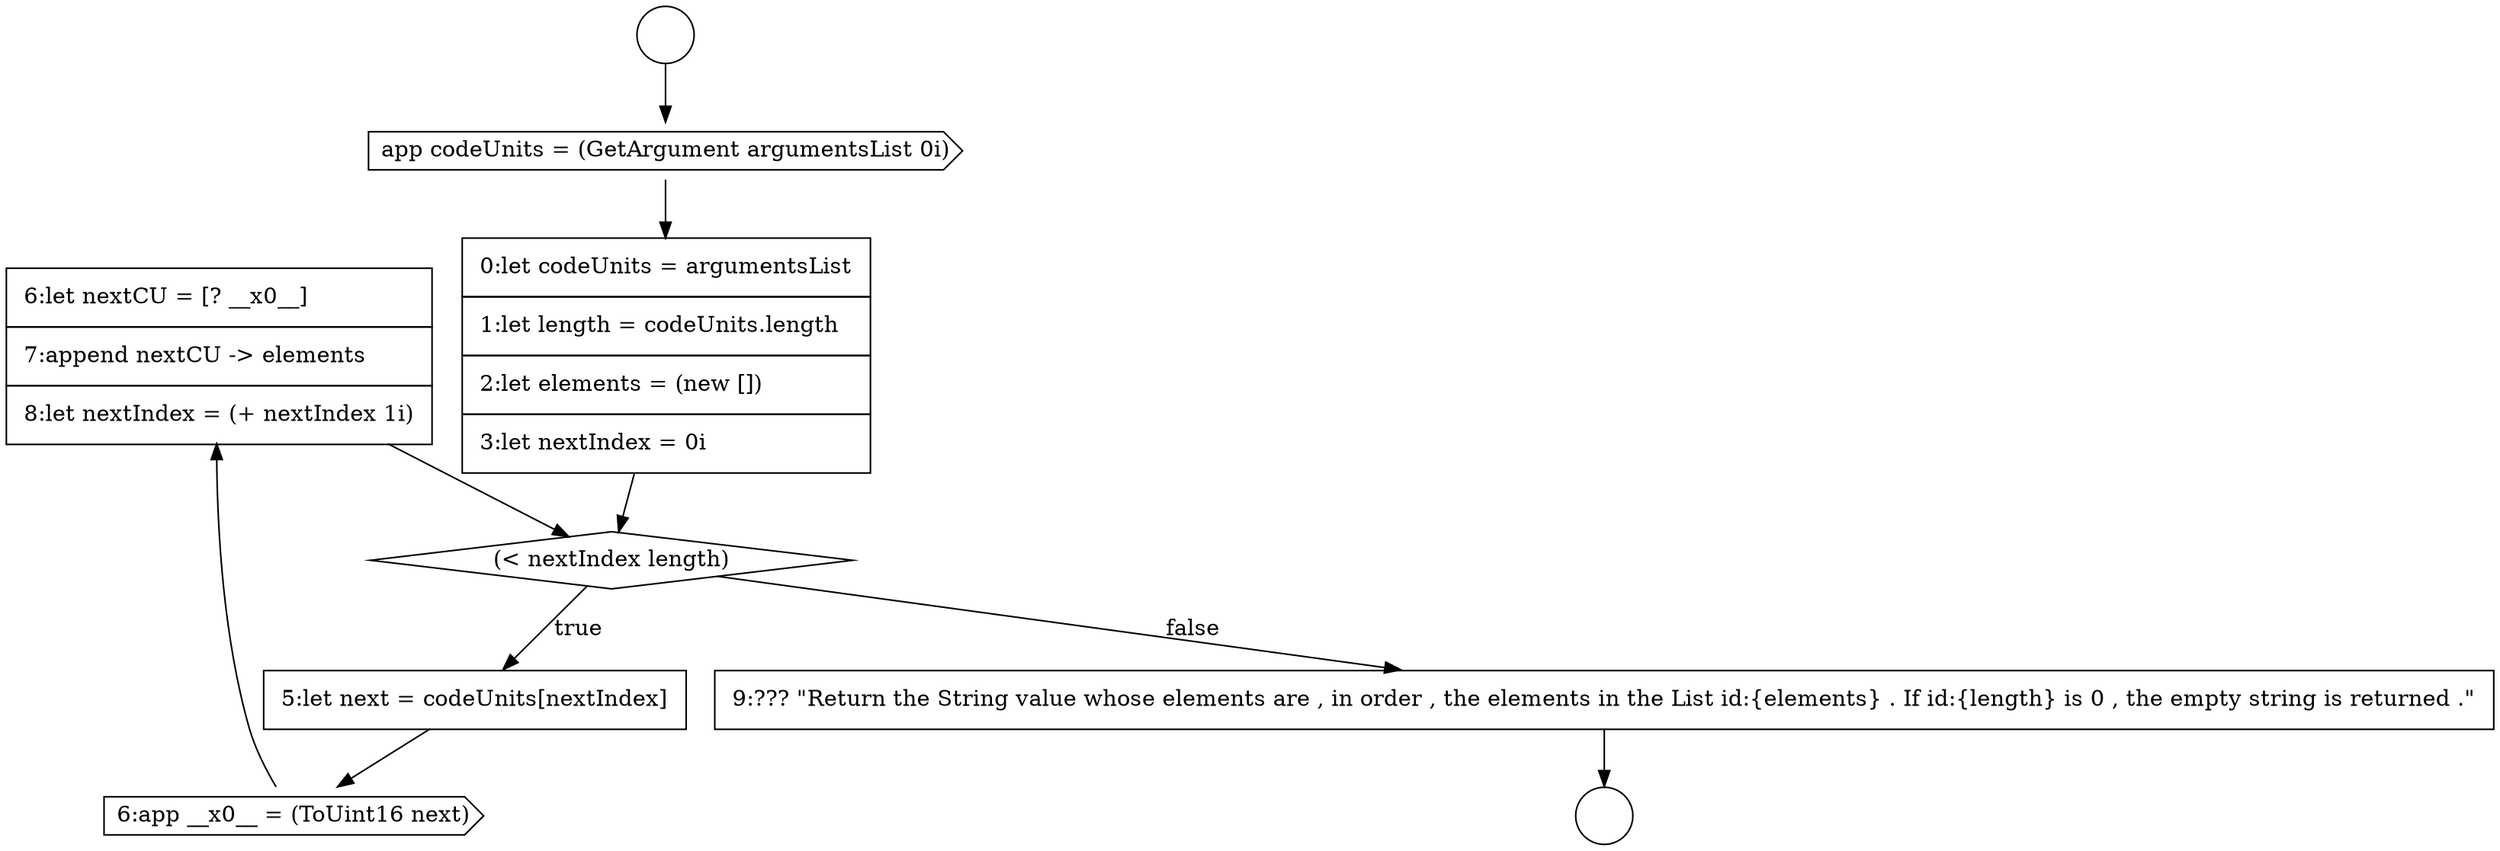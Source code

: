digraph {
  node11827 [shape=none, margin=0, label=<<font color="black">
    <table border="0" cellborder="1" cellspacing="0" cellpadding="10">
      <tr><td align="left">6:let nextCU = [? __x0__]</td></tr>
      <tr><td align="left">7:append nextCU -&gt; elements</td></tr>
      <tr><td align="left">8:let nextIndex = (+ nextIndex 1i)</td></tr>
    </table>
  </font>> color="black" fillcolor="white" style=filled]
  node11821 [shape=circle label=" " color="black" fillcolor="white" style=filled]
  node11820 [shape=circle label=" " color="black" fillcolor="white" style=filled]
  node11828 [shape=none, margin=0, label=<<font color="black">
    <table border="0" cellborder="1" cellspacing="0" cellpadding="10">
      <tr><td align="left">9:??? &quot;Return the String value whose elements are , in order , the elements in the List id:{elements} . If id:{length} is 0 , the empty string is returned .&quot;</td></tr>
    </table>
  </font>> color="black" fillcolor="white" style=filled]
  node11824 [shape=diamond, label=<<font color="black">(&lt; nextIndex length)</font>> color="black" fillcolor="white" style=filled]
  node11823 [shape=none, margin=0, label=<<font color="black">
    <table border="0" cellborder="1" cellspacing="0" cellpadding="10">
      <tr><td align="left">0:let codeUnits = argumentsList</td></tr>
      <tr><td align="left">1:let length = codeUnits.length</td></tr>
      <tr><td align="left">2:let elements = (new [])</td></tr>
      <tr><td align="left">3:let nextIndex = 0i</td></tr>
    </table>
  </font>> color="black" fillcolor="white" style=filled]
  node11825 [shape=none, margin=0, label=<<font color="black">
    <table border="0" cellborder="1" cellspacing="0" cellpadding="10">
      <tr><td align="left">5:let next = codeUnits[nextIndex]</td></tr>
    </table>
  </font>> color="black" fillcolor="white" style=filled]
  node11826 [shape=cds, label=<<font color="black">6:app __x0__ = (ToUint16 next)</font>> color="black" fillcolor="white" style=filled]
  node11822 [shape=cds, label=<<font color="black">app codeUnits = (GetArgument argumentsList 0i)</font>> color="black" fillcolor="white" style=filled]
  node11825 -> node11826 [ color="black"]
  node11820 -> node11822 [ color="black"]
  node11828 -> node11821 [ color="black"]
  node11822 -> node11823 [ color="black"]
  node11823 -> node11824 [ color="black"]
  node11826 -> node11827 [ color="black"]
  node11824 -> node11825 [label=<<font color="black">true</font>> color="black"]
  node11824 -> node11828 [label=<<font color="black">false</font>> color="black"]
  node11827 -> node11824 [ color="black"]
}
